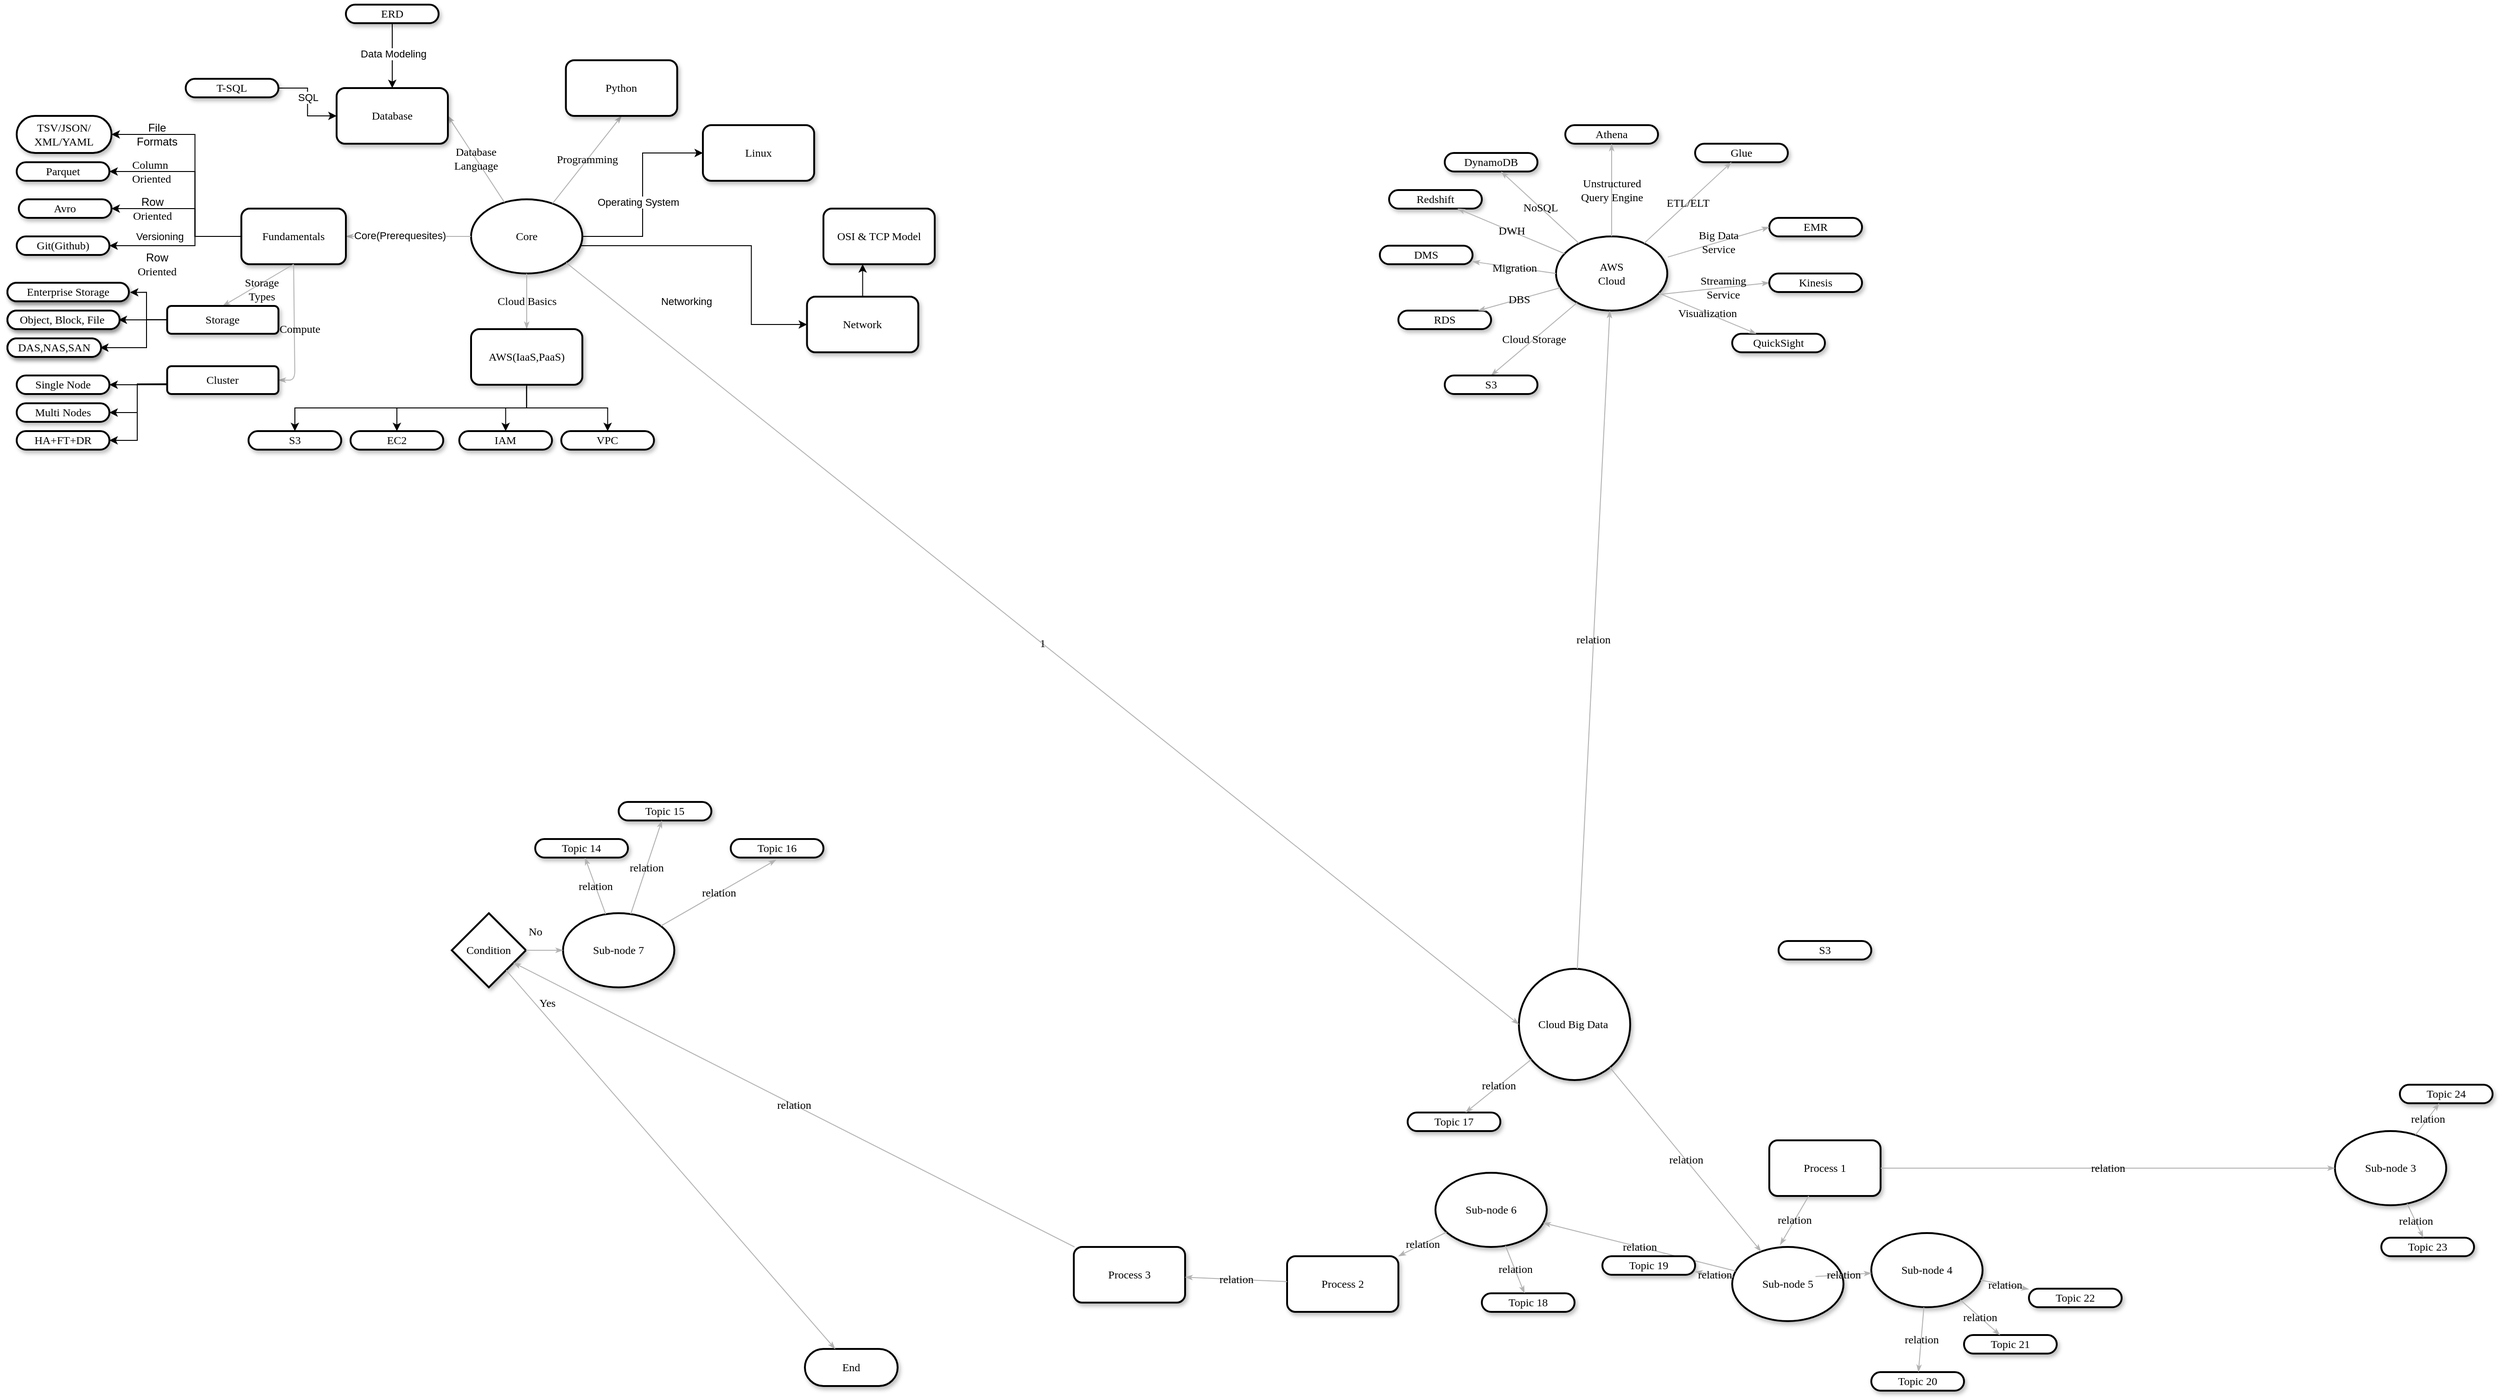 <mxfile version="22.1.16" type="github">
  <diagram name="Page-1" id="ad52d381-51e7-2e0d-a935-2d0ddd2fd229">
    <mxGraphModel dx="3874" dy="1628" grid="1" gridSize="10" guides="1" tooltips="1" connect="1" arrows="1" fold="1" page="1" pageScale="1" pageWidth="1100" pageHeight="850" background="none" math="0" shadow="0">
      <root>
        <mxCell id="0" />
        <mxCell id="1" parent="0" />
        <mxCell id="3QK2SULwDuKad3nmu_sG-78" style="edgeStyle=orthogonalEdgeStyle;rounded=0;orthogonalLoop=1;jettySize=auto;html=1;entryX=0;entryY=0.5;entryDx=0;entryDy=0;" parent="1" source="2c924340bb9dbf6c-2" target="3QK2SULwDuKad3nmu_sG-34" edge="1">
          <mxGeometry relative="1" as="geometry" />
        </mxCell>
        <mxCell id="3QK2SULwDuKad3nmu_sG-79" value="Operating System" style="edgeLabel;html=1;align=center;verticalAlign=middle;resizable=0;points=[];" parent="3QK2SULwDuKad3nmu_sG-78" vertex="1" connectable="0">
          <mxGeometry x="-0.352" relative="1" as="geometry">
            <mxPoint x="-5" y="-31" as="offset" />
          </mxGeometry>
        </mxCell>
        <mxCell id="2c924340bb9dbf6c-2" value="Core" style="ellipse;whiteSpace=wrap;html=1;rounded=1;shadow=1;comic=0;labelBackgroundColor=none;strokeWidth=2;fontFamily=Verdana;fontSize=12;align=center;fillStyle=solid;" parent="1" vertex="1">
          <mxGeometry x="-600" y="-570" width="120" height="80" as="geometry" />
        </mxCell>
        <mxCell id="2c924340bb9dbf6c-3" value="&lt;span&gt;AWS&lt;br&gt;Cloud&lt;/span&gt;" style="ellipse;whiteSpace=wrap;html=1;rounded=1;shadow=1;comic=0;labelBackgroundColor=none;strokeWidth=2;fontFamily=Verdana;fontSize=12;align=center;" parent="1" vertex="1">
          <mxGeometry x="570" y="-530" width="120" height="80" as="geometry" />
        </mxCell>
        <mxCell id="2c924340bb9dbf6c-4" value="Cloud Big Data&amp;nbsp;" style="ellipse;whiteSpace=wrap;html=1;rounded=1;shadow=1;comic=0;labelBackgroundColor=none;strokeWidth=2;fontFamily=Verdana;fontSize=12;align=center;" parent="1" vertex="1">
          <mxGeometry x="530" y="260" width="120" height="120" as="geometry" />
        </mxCell>
        <mxCell id="2c924340bb9dbf6c-5" value="&lt;span&gt;Sub-node 5&lt;/span&gt;" style="ellipse;whiteSpace=wrap;html=1;rounded=1;shadow=1;comic=0;labelBackgroundColor=none;strokeWidth=2;fontFamily=Verdana;fontSize=12;align=center;" parent="1" vertex="1">
          <mxGeometry x="760" y="560" width="120" height="80" as="geometry" />
        </mxCell>
        <mxCell id="2c924340bb9dbf6c-6" value="&lt;span&gt;Sub-node 4&lt;/span&gt;" style="ellipse;whiteSpace=wrap;html=1;rounded=1;shadow=1;comic=0;labelBackgroundColor=none;strokeWidth=2;fontFamily=Verdana;fontSize=12;align=center;" parent="1" vertex="1">
          <mxGeometry x="910" y="545" width="120" height="80" as="geometry" />
        </mxCell>
        <mxCell id="2c924340bb9dbf6c-7" value="&lt;span&gt;Sub-node 6&lt;/span&gt;" style="ellipse;whiteSpace=wrap;html=1;rounded=1;shadow=1;comic=0;labelBackgroundColor=none;strokeWidth=2;fontFamily=Verdana;fontSize=12;align=center;" parent="1" vertex="1">
          <mxGeometry x="440" y="480" width="120" height="80" as="geometry" />
        </mxCell>
        <mxCell id="2c924340bb9dbf6c-8" value="Parquet" style="whiteSpace=wrap;html=1;rounded=1;shadow=1;comic=0;labelBackgroundColor=none;strokeWidth=2;fontFamily=Verdana;fontSize=12;align=center;arcSize=50;" parent="1" vertex="1">
          <mxGeometry x="-1090" y="-610" width="100" height="20" as="geometry" />
        </mxCell>
        <mxCell id="2c924340bb9dbf6c-9" value="&lt;span&gt;S3&lt;/span&gt;" style="whiteSpace=wrap;html=1;rounded=1;shadow=1;comic=0;labelBackgroundColor=none;strokeWidth=2;fontFamily=Verdana;fontSize=12;align=center;arcSize=50;" parent="1" vertex="1">
          <mxGeometry x="-840" y="-320" width="100" height="20" as="geometry" />
        </mxCell>
        <mxCell id="2c924340bb9dbf6c-11" value="RDS" style="whiteSpace=wrap;html=1;rounded=1;shadow=1;comic=0;labelBackgroundColor=none;strokeWidth=2;fontFamily=Verdana;fontSize=12;align=center;arcSize=50;" parent="1" vertex="1">
          <mxGeometry x="400" y="-450" width="100" height="20" as="geometry" />
        </mxCell>
        <mxCell id="2c924340bb9dbf6c-12" value="&lt;span&gt;Topic 21&lt;/span&gt;" style="whiteSpace=wrap;html=1;rounded=1;shadow=1;comic=0;labelBackgroundColor=none;strokeWidth=2;fontFamily=Verdana;fontSize=12;align=center;arcSize=50;" parent="1" vertex="1">
          <mxGeometry x="1010" y="655" width="100" height="20" as="geometry" />
        </mxCell>
        <mxCell id="2c924340bb9dbf6c-13" value="&lt;span&gt;Topic 22&lt;/span&gt;" style="whiteSpace=wrap;html=1;rounded=1;shadow=1;comic=0;labelBackgroundColor=none;strokeWidth=2;fontFamily=Verdana;fontSize=12;align=center;arcSize=50;" parent="1" vertex="1">
          <mxGeometry x="1080" y="605" width="100" height="20" as="geometry" />
        </mxCell>
        <mxCell id="2c924340bb9dbf6c-14" value="&lt;span&gt;Redshift&lt;/span&gt;" style="whiteSpace=wrap;html=1;rounded=1;shadow=1;comic=0;labelBackgroundColor=none;strokeWidth=2;fontFamily=Verdana;fontSize=12;align=center;arcSize=50;" parent="1" vertex="1">
          <mxGeometry x="390" y="-580" width="100" height="20" as="geometry" />
        </mxCell>
        <mxCell id="2c924340bb9dbf6c-15" value="&lt;span&gt;DynamoDB&lt;/span&gt;" style="whiteSpace=wrap;html=1;rounded=1;shadow=1;comic=0;labelBackgroundColor=none;strokeWidth=2;fontFamily=Verdana;fontSize=12;align=center;arcSize=50;" parent="1" vertex="1">
          <mxGeometry x="450" y="-620" width="100" height="20" as="geometry" />
        </mxCell>
        <mxCell id="2c924340bb9dbf6c-16" value="&lt;span&gt;Athena&lt;/span&gt;" style="whiteSpace=wrap;html=1;rounded=1;shadow=1;comic=0;labelBackgroundColor=none;strokeWidth=2;fontFamily=Verdana;fontSize=12;align=center;arcSize=50;" parent="1" vertex="1">
          <mxGeometry x="580" y="-650" width="100" height="20" as="geometry" />
        </mxCell>
        <mxCell id="2c924340bb9dbf6c-17" value="&lt;span&gt;Glue&lt;/span&gt;" style="whiteSpace=wrap;html=1;rounded=1;shadow=1;comic=0;labelBackgroundColor=none;strokeWidth=2;fontFamily=Verdana;fontSize=12;align=center;arcSize=50;" parent="1" vertex="1">
          <mxGeometry x="720" y="-630" width="100" height="20" as="geometry" />
        </mxCell>
        <mxCell id="2c924340bb9dbf6c-18" value="&lt;span&gt;QuickSight&lt;/span&gt;" style="whiteSpace=wrap;html=1;rounded=1;shadow=1;comic=0;labelBackgroundColor=none;strokeWidth=2;fontFamily=Verdana;fontSize=12;align=center;arcSize=50;" parent="1" vertex="1">
          <mxGeometry x="760" y="-425" width="100" height="20" as="geometry" />
        </mxCell>
        <mxCell id="2c924340bb9dbf6c-19" value="S3" style="whiteSpace=wrap;html=1;rounded=1;shadow=1;comic=0;labelBackgroundColor=none;strokeWidth=2;fontFamily=Verdana;fontSize=12;align=center;arcSize=50;" parent="1" vertex="1">
          <mxGeometry x="810" y="230" width="100" height="20" as="geometry" />
        </mxCell>
        <mxCell id="2c924340bb9dbf6c-22" value="&lt;span&gt;Topic 20&lt;/span&gt;" style="whiteSpace=wrap;html=1;rounded=1;shadow=1;comic=0;labelBackgroundColor=none;strokeWidth=2;fontFamily=Verdana;fontSize=12;align=center;arcSize=50;" parent="1" vertex="1">
          <mxGeometry x="910" y="695" width="100" height="20" as="geometry" />
        </mxCell>
        <mxCell id="2c924340bb9dbf6c-23" value="End" style="whiteSpace=wrap;html=1;rounded=1;shadow=1;comic=0;labelBackgroundColor=none;strokeWidth=2;fontFamily=Verdana;fontSize=12;align=center;arcSize=50;" parent="1" vertex="1">
          <mxGeometry x="-240" y="670" width="100" height="40" as="geometry" />
        </mxCell>
        <mxCell id="2c924340bb9dbf6c-24" value="Condition" style="rhombus;whiteSpace=wrap;html=1;rounded=0;shadow=1;comic=0;labelBackgroundColor=none;strokeWidth=2;fontFamily=Verdana;fontSize=12;align=center;" parent="1" vertex="1">
          <mxGeometry x="-620.83" y="200" width="80" height="80" as="geometry" />
        </mxCell>
        <mxCell id="2c924340bb9dbf6c-25" value="&lt;span&gt;Process 3&lt;/span&gt;" style="rounded=1;whiteSpace=wrap;html=1;shadow=1;comic=0;labelBackgroundColor=none;strokeWidth=2;fontFamily=Verdana;fontSize=12;align=center;" parent="1" vertex="1">
          <mxGeometry x="50" y="560" width="120" height="60" as="geometry" />
        </mxCell>
        <mxCell id="2c924340bb9dbf6c-26" value="Process 2" style="rounded=1;whiteSpace=wrap;html=1;shadow=1;comic=0;labelBackgroundColor=none;strokeWidth=2;fontFamily=Verdana;fontSize=12;align=center;" parent="1" vertex="1">
          <mxGeometry x="280" y="570" width="120" height="60" as="geometry" />
        </mxCell>
        <mxCell id="2c924340bb9dbf6c-27" value="Programming" style="edgeStyle=none;rounded=1;html=1;labelBackgroundColor=none;startArrow=none;startFill=0;startSize=5;endArrow=classicThin;endFill=1;endSize=5;jettySize=auto;orthogonalLoop=1;strokeColor=#B3B3B3;strokeWidth=1;fontFamily=Verdana;fontSize=12;entryX=0.5;entryY=1;entryDx=0;entryDy=0;flowAnimation=0;fixDash=0;" parent="1" source="2c924340bb9dbf6c-2" target="3QK2SULwDuKad3nmu_sG-35" edge="1">
          <mxGeometry relative="1" as="geometry">
            <mxPoint x="-437.73" y="-640" as="targetPoint" />
          </mxGeometry>
        </mxCell>
        <mxCell id="2c924340bb9dbf6c-28" value="Database&lt;br&gt;Language" style="edgeStyle=none;rounded=1;html=1;labelBackgroundColor=none;startArrow=none;startFill=0;startSize=5;endArrow=classicThin;endFill=1;endSize=5;jettySize=auto;orthogonalLoop=1;strokeColor=#B3B3B3;strokeWidth=1;fontFamily=Verdana;fontSize=12;entryX=1;entryY=0.5;entryDx=0;entryDy=0;flowAnimation=0;fixDash=0;" parent="1" source="2c924340bb9dbf6c-2" target="3QK2SULwDuKad3nmu_sG-36" edge="1">
          <mxGeometry relative="1" as="geometry">
            <mxPoint x="-610.457" y="-620" as="targetPoint" />
          </mxGeometry>
        </mxCell>
        <mxCell id="2c924340bb9dbf6c-29" value="Column&amp;nbsp;&lt;br&gt;Oriented" style="edgeStyle=none;rounded=1;html=1;labelBackgroundColor=none;startArrow=none;startFill=0;startSize=5;endArrow=classicThin;endFill=1;endSize=5;jettySize=auto;orthogonalLoop=1;strokeColor=#B3B3B3;strokeWidth=1;fontFamily=Verdana;fontSize=12;entryX=1;entryY=0.5;entryDx=0;entryDy=0;flowAnimation=0;fixDash=0;" parent="1" source="2c924340bb9dbf6c-2" target="3QK2SULwDuKad3nmu_sG-9" edge="1">
          <mxGeometry x="1" y="-214" relative="1" as="geometry">
            <mxPoint x="-643.65" y="-500" as="targetPoint" />
            <mxPoint x="-210" y="144" as="offset" />
          </mxGeometry>
        </mxCell>
        <mxCell id="3QK2SULwDuKad3nmu_sG-50" value="Core(Prerequesites)" style="edgeLabel;html=1;align=center;verticalAlign=middle;resizable=0;points=[];" parent="2c924340bb9dbf6c-29" vertex="1" connectable="0">
          <mxGeometry x="0.138" y="-1" relative="1" as="geometry">
            <mxPoint as="offset" />
          </mxGeometry>
        </mxCell>
        <mxCell id="2c924340bb9dbf6c-31" value="1" style="edgeStyle=none;rounded=1;html=1;labelBackgroundColor=none;startArrow=none;startFill=0;startSize=5;endArrow=classicThin;endFill=1;endSize=5;jettySize=auto;orthogonalLoop=1;strokeColor=#B3B3B3;strokeWidth=1;fontFamily=Verdana;fontSize=12;entryX=0;entryY=0.5;entryDx=0;entryDy=0;exitX=1;exitY=1;exitDx=0;exitDy=0;flowAnimation=0;fixDash=0;" parent="1" source="2c924340bb9dbf6c-2" target="2c924340bb9dbf6c-4" edge="1">
          <mxGeometry relative="1" as="geometry" />
        </mxCell>
        <mxCell id="2c924340bb9dbf6c-32" value="relation" style="edgeStyle=none;rounded=1;html=1;labelBackgroundColor=none;startArrow=none;startFill=0;startSize=5;endArrow=classicThin;endFill=1;endSize=5;jettySize=auto;orthogonalLoop=1;strokeColor=#B3B3B3;strokeWidth=1;fontFamily=Verdana;fontSize=12;flowAnimation=0;fixDash=0;" parent="1" source="2c924340bb9dbf6c-4" target="2c924340bb9dbf6c-3" edge="1">
          <mxGeometry relative="1" as="geometry" />
        </mxCell>
        <mxCell id="2c924340bb9dbf6c-33" value="relation" style="edgeStyle=none;rounded=1;html=1;labelBackgroundColor=none;startArrow=none;startFill=0;startSize=5;endArrow=classicThin;endFill=1;endSize=5;jettySize=auto;orthogonalLoop=1;strokeColor=#B3B3B3;strokeWidth=1;fontFamily=Verdana;fontSize=12;flowAnimation=0;fixDash=0;" parent="1" source="2c924340bb9dbf6c-4" target="2c924340bb9dbf6c-5" edge="1">
          <mxGeometry relative="1" as="geometry" />
        </mxCell>
        <mxCell id="2c924340bb9dbf6c-35" value="relation" style="edgeStyle=none;rounded=1;html=1;labelBackgroundColor=none;startArrow=none;startFill=0;startSize=5;endArrow=classicThin;endFill=1;endSize=5;jettySize=auto;orthogonalLoop=1;strokeColor=#B3B3B3;strokeWidth=1;fontFamily=Verdana;fontSize=12;flowAnimation=0;fixDash=0;" parent="1" source="2c924340bb9dbf6c-5" target="2c924340bb9dbf6c-7" edge="1">
          <mxGeometry relative="1" as="geometry" />
        </mxCell>
        <mxCell id="2c924340bb9dbf6c-36" value="relation" style="edgeStyle=none;rounded=1;html=1;labelBackgroundColor=none;startArrow=none;startFill=0;startSize=5;endArrow=classicThin;endFill=1;endSize=5;jettySize=auto;orthogonalLoop=1;strokeColor=#B3B3B3;strokeWidth=1;fontFamily=Verdana;fontSize=12;flowAnimation=0;fixDash=0;" parent="1" target="2c924340bb9dbf6c-6" edge="1">
          <mxGeometry relative="1" as="geometry">
            <mxPoint x="849.811" y="591.828" as="sourcePoint" />
          </mxGeometry>
        </mxCell>
        <mxCell id="2c924340bb9dbf6c-37" value="relation" style="edgeStyle=none;rounded=1;html=1;labelBackgroundColor=none;startArrow=none;startFill=0;startSize=5;endArrow=classicThin;endFill=1;endSize=5;jettySize=auto;orthogonalLoop=1;strokeColor=#B3B3B3;strokeWidth=1;fontFamily=Verdana;fontSize=12;flowAnimation=0;fixDash=0;" parent="1" source="2c924340bb9dbf6c-6" target="2c924340bb9dbf6c-13" edge="1">
          <mxGeometry relative="1" as="geometry" />
        </mxCell>
        <mxCell id="2c924340bb9dbf6c-38" value="relation" style="edgeStyle=none;rounded=1;html=1;labelBackgroundColor=none;startArrow=none;startFill=0;startSize=5;endArrow=classicThin;endFill=1;endSize=5;jettySize=auto;orthogonalLoop=1;strokeColor=#B3B3B3;strokeWidth=1;fontFamily=Verdana;fontSize=12;flowAnimation=0;fixDash=0;" parent="1" source="2c924340bb9dbf6c-6" target="2c924340bb9dbf6c-12" edge="1">
          <mxGeometry relative="1" as="geometry" />
        </mxCell>
        <mxCell id="2c924340bb9dbf6c-39" value="relation" style="edgeStyle=none;rounded=1;html=1;labelBackgroundColor=none;startArrow=none;startFill=0;startSize=5;endArrow=classicThin;endFill=1;endSize=5;jettySize=auto;orthogonalLoop=1;strokeColor=#B3B3B3;strokeWidth=1;fontFamily=Verdana;fontSize=12;flowAnimation=0;fixDash=0;" parent="1" source="2c924340bb9dbf6c-6" target="2c924340bb9dbf6c-22" edge="1">
          <mxGeometry relative="1" as="geometry" />
        </mxCell>
        <mxCell id="2c924340bb9dbf6c-40" value="Cloud Storage" style="edgeStyle=none;rounded=1;html=1;labelBackgroundColor=none;startArrow=none;startFill=0;startSize=5;endArrow=classicThin;endFill=1;endSize=5;jettySize=auto;orthogonalLoop=1;strokeColor=#B3B3B3;strokeWidth=1;fontFamily=Verdana;fontSize=12;entryX=0.5;entryY=0;entryDx=0;entryDy=0;flowAnimation=0;fixDash=0;" parent="1" source="2c924340bb9dbf6c-3" target="3QK2SULwDuKad3nmu_sG-21" edge="1">
          <mxGeometry relative="1" as="geometry">
            <mxPoint x="763.333" y="-410" as="targetPoint" />
          </mxGeometry>
        </mxCell>
        <mxCell id="2c924340bb9dbf6c-41" value="Visualization" style="edgeStyle=none;rounded=1;html=1;labelBackgroundColor=none;startArrow=none;startFill=0;startSize=5;endArrow=classicThin;endFill=1;endSize=5;jettySize=auto;orthogonalLoop=1;strokeColor=#B3B3B3;strokeWidth=1;fontFamily=Verdana;fontSize=12;flowAnimation=0;fixDash=0;" parent="1" source="2c924340bb9dbf6c-3" target="2c924340bb9dbf6c-18" edge="1">
          <mxGeometry relative="1" as="geometry" />
        </mxCell>
        <mxCell id="2c924340bb9dbf6c-42" value="ETL/ELT" style="edgeStyle=none;rounded=1;html=1;labelBackgroundColor=none;startArrow=none;startFill=0;startSize=5;endArrow=classicThin;endFill=1;endSize=5;jettySize=auto;orthogonalLoop=1;strokeColor=#B3B3B3;strokeWidth=1;fontFamily=Verdana;fontSize=12;flowAnimation=0;fixDash=0;" parent="1" source="2c924340bb9dbf6c-3" target="2c924340bb9dbf6c-17" edge="1">
          <mxGeometry relative="1" as="geometry" />
        </mxCell>
        <mxCell id="2c924340bb9dbf6c-43" value="Unstructured&lt;br&gt;Query Engine" style="edgeStyle=none;rounded=1;html=1;labelBackgroundColor=none;startArrow=none;startFill=0;startSize=5;endArrow=classicThin;endFill=1;endSize=5;jettySize=auto;orthogonalLoop=1;strokeColor=#B3B3B3;strokeWidth=1;fontFamily=Verdana;fontSize=12;flowAnimation=0;fixDash=0;" parent="1" source="2c924340bb9dbf6c-3" target="2c924340bb9dbf6c-16" edge="1">
          <mxGeometry relative="1" as="geometry" />
        </mxCell>
        <mxCell id="2c924340bb9dbf6c-44" value="NoSQL" style="edgeStyle=none;rounded=1;html=1;labelBackgroundColor=none;startArrow=none;startFill=0;startSize=5;endArrow=classicThin;endFill=1;endSize=5;jettySize=auto;orthogonalLoop=1;strokeColor=#B3B3B3;strokeWidth=1;fontFamily=Verdana;fontSize=12;flowAnimation=0;fixDash=0;" parent="1" source="2c924340bb9dbf6c-3" target="2c924340bb9dbf6c-15" edge="1">
          <mxGeometry relative="1" as="geometry" />
        </mxCell>
        <mxCell id="2c924340bb9dbf6c-45" value="DWH" style="edgeStyle=none;rounded=1;html=1;labelBackgroundColor=none;startArrow=none;startFill=0;startSize=5;endArrow=classicThin;endFill=1;endSize=5;jettySize=auto;orthogonalLoop=1;strokeColor=#B3B3B3;strokeWidth=1;fontFamily=Verdana;fontSize=12;flowAnimation=0;fixDash=0;" parent="1" source="2c924340bb9dbf6c-3" target="2c924340bb9dbf6c-14" edge="1">
          <mxGeometry relative="1" as="geometry" />
        </mxCell>
        <mxCell id="2c924340bb9dbf6c-46" value="DBS" style="edgeStyle=none;rounded=1;html=1;labelBackgroundColor=none;startArrow=none;startFill=0;startSize=5;endArrow=classicThin;endFill=1;endSize=5;jettySize=auto;orthogonalLoop=1;strokeColor=#B3B3B3;strokeWidth=1;fontFamily=Verdana;fontSize=12;flowAnimation=0;fixDash=0;" parent="1" source="2c924340bb9dbf6c-3" target="2c924340bb9dbf6c-11" edge="1">
          <mxGeometry relative="1" as="geometry" />
        </mxCell>
        <mxCell id="2c924340bb9dbf6c-47" value="relation" style="edgeStyle=none;rounded=1;html=1;labelBackgroundColor=none;startArrow=none;startFill=0;startSize=5;endArrow=classicThin;endFill=1;endSize=5;jettySize=auto;orthogonalLoop=1;strokeColor=#B3B3B3;strokeWidth=1;fontFamily=Verdana;fontSize=12;flowAnimation=0;fixDash=0;" parent="1" source="2c924340bb9dbf6c-7" target="2c924340bb9dbf6c-26" edge="1">
          <mxGeometry relative="1" as="geometry" />
        </mxCell>
        <mxCell id="2c924340bb9dbf6c-48" value="relation" style="edgeStyle=none;rounded=1;html=1;labelBackgroundColor=none;startArrow=none;startFill=0;startSize=5;endArrow=classicThin;endFill=1;endSize=5;jettySize=auto;orthogonalLoop=1;strokeColor=#B3B3B3;strokeWidth=1;fontFamily=Verdana;fontSize=12;flowAnimation=0;fixDash=0;" parent="1" source="2c924340bb9dbf6c-26" target="2c924340bb9dbf6c-25" edge="1">
          <mxGeometry relative="1" as="geometry" />
        </mxCell>
        <mxCell id="2c924340bb9dbf6c-49" value="relation" style="edgeStyle=none;rounded=1;html=1;labelBackgroundColor=none;startArrow=none;startFill=0;startSize=5;endArrow=classicThin;endFill=1;endSize=5;jettySize=auto;orthogonalLoop=1;strokeColor=#B3B3B3;strokeWidth=1;fontFamily=Verdana;fontSize=12;flowAnimation=0;fixDash=0;" parent="1" source="2c924340bb9dbf6c-25" target="2c924340bb9dbf6c-24" edge="1">
          <mxGeometry relative="1" as="geometry" />
        </mxCell>
        <mxCell id="2c924340bb9dbf6c-50" value="Yes" style="edgeStyle=none;rounded=1;html=1;labelBackgroundColor=none;startArrow=none;startFill=0;startSize=5;endArrow=classicThin;endFill=1;endSize=5;jettySize=auto;orthogonalLoop=1;strokeColor=#B3B3B3;strokeWidth=1;fontFamily=Verdana;fontSize=12;flowAnimation=0;fixDash=0;" parent="1" source="2c924340bb9dbf6c-24" target="2c924340bb9dbf6c-23" edge="1">
          <mxGeometry x="-0.793" y="10" relative="1" as="geometry">
            <mxPoint as="offset" />
          </mxGeometry>
        </mxCell>
        <mxCell id="2c924340bb9dbf6c-51" value="Process 1" style="rounded=1;whiteSpace=wrap;html=1;shadow=1;comic=0;labelBackgroundColor=none;strokeWidth=2;fontFamily=Verdana;fontSize=12;align=center;" parent="1" vertex="1">
          <mxGeometry x="800" y="445" width="120" height="60" as="geometry" />
        </mxCell>
        <mxCell id="2c924340bb9dbf6c-52" value="&lt;span&gt;Sub-node 3&lt;/span&gt;" style="ellipse;whiteSpace=wrap;html=1;rounded=1;shadow=1;comic=0;labelBackgroundColor=none;strokeWidth=2;fontFamily=Verdana;fontSize=12;align=center;" parent="1" vertex="1">
          <mxGeometry x="1410" y="435" width="120" height="80" as="geometry" />
        </mxCell>
        <mxCell id="2c924340bb9dbf6c-53" value="&lt;span&gt;Topic 24&lt;/span&gt;" style="whiteSpace=wrap;html=1;rounded=1;shadow=1;comic=0;labelBackgroundColor=none;strokeWidth=2;fontFamily=Verdana;fontSize=12;align=center;arcSize=50;" parent="1" vertex="1">
          <mxGeometry x="1480" y="385" width="100" height="20" as="geometry" />
        </mxCell>
        <mxCell id="2c924340bb9dbf6c-54" value="&lt;span&gt;Topic 23&lt;/span&gt;" style="whiteSpace=wrap;html=1;rounded=1;shadow=1;comic=0;labelBackgroundColor=none;strokeWidth=2;fontFamily=Verdana;fontSize=12;align=center;arcSize=50;" parent="1" vertex="1">
          <mxGeometry x="1460" y="550" width="100" height="20" as="geometry" />
        </mxCell>
        <mxCell id="3QK2SULwDuKad3nmu_sG-12" style="edgeStyle=orthogonalEdgeStyle;rounded=0;orthogonalLoop=1;jettySize=auto;html=1;exitX=0.5;exitY=1;exitDx=0;exitDy=0;entryX=0.5;entryY=0;entryDx=0;entryDy=0;flowAnimation=0;fixDash=0;" parent="1" source="3QK2SULwDuKad3nmu_sG-31" target="2c924340bb9dbf6c-9" edge="1">
          <mxGeometry relative="1" as="geometry">
            <mxPoint x="-467.73" y="-310" as="sourcePoint" />
          </mxGeometry>
        </mxCell>
        <mxCell id="3QK2SULwDuKad3nmu_sG-16" style="edgeStyle=orthogonalEdgeStyle;rounded=0;orthogonalLoop=1;jettySize=auto;html=1;entryX=0.5;entryY=0;entryDx=0;entryDy=0;exitX=0.5;exitY=1;exitDx=0;exitDy=0;flowAnimation=0;fixDash=0;" parent="1" source="3QK2SULwDuKad3nmu_sG-31" target="3QK2SULwDuKad3nmu_sG-15" edge="1">
          <mxGeometry relative="1" as="geometry">
            <mxPoint x="-467.692" y="-310" as="sourcePoint" />
          </mxGeometry>
        </mxCell>
        <mxCell id="3QK2SULwDuKad3nmu_sG-30" style="edgeStyle=orthogonalEdgeStyle;rounded=0;orthogonalLoop=1;jettySize=auto;html=1;exitX=0.498;exitY=1.029;exitDx=0;exitDy=0;exitPerimeter=0;flowAnimation=0;fixDash=0;" parent="1" source="3QK2SULwDuKad3nmu_sG-31" target="3QK2SULwDuKad3nmu_sG-29" edge="1">
          <mxGeometry relative="1" as="geometry">
            <mxPoint x="-467.692" y="-310" as="sourcePoint" />
          </mxGeometry>
        </mxCell>
        <mxCell id="2c924340bb9dbf6c-58" value="&lt;span&gt;Topic 19&lt;/span&gt;" style="whiteSpace=wrap;html=1;rounded=1;shadow=1;comic=0;labelBackgroundColor=none;strokeWidth=2;fontFamily=Verdana;fontSize=12;align=center;arcSize=50;" parent="1" vertex="1">
          <mxGeometry x="620" y="570" width="100" height="20" as="geometry" />
        </mxCell>
        <mxCell id="2c924340bb9dbf6c-59" value="&lt;span&gt;Topic 18&lt;/span&gt;" style="whiteSpace=wrap;html=1;rounded=1;shadow=1;comic=0;labelBackgroundColor=none;strokeWidth=2;fontFamily=Verdana;fontSize=12;align=center;arcSize=50;" parent="1" vertex="1">
          <mxGeometry x="490" y="610" width="100" height="20" as="geometry" />
        </mxCell>
        <mxCell id="2c924340bb9dbf6c-60" value="&lt;span&gt;Topic 17&lt;/span&gt;" style="whiteSpace=wrap;html=1;rounded=1;shadow=1;comic=0;labelBackgroundColor=none;strokeWidth=2;fontFamily=Verdana;fontSize=12;align=center;arcSize=50;" parent="1" vertex="1">
          <mxGeometry x="410" y="415" width="100" height="20" as="geometry" />
        </mxCell>
        <mxCell id="2c924340bb9dbf6c-62" value="Cloud Basics" style="edgeStyle=none;rounded=1;html=1;labelBackgroundColor=none;startArrow=none;startFill=0;startSize=5;endArrow=classicThin;endFill=1;endSize=5;jettySize=auto;orthogonalLoop=1;strokeColor=#B3B3B3;strokeWidth=1;fontFamily=Verdana;fontSize=12;entryX=0.5;entryY=0;entryDx=0;entryDy=0;flowAnimation=0;fixDash=0;" parent="1" source="2c924340bb9dbf6c-2" target="3QK2SULwDuKad3nmu_sG-31" edge="1">
          <mxGeometry relative="1" as="geometry">
            <mxPoint x="-467.73" y="-430" as="targetPoint" />
          </mxGeometry>
        </mxCell>
        <mxCell id="2c924340bb9dbf6c-63" value="relation" style="edgeStyle=none;rounded=1;html=1;labelBackgroundColor=none;startArrow=none;startFill=0;startSize=5;endArrow=classicThin;endFill=1;endSize=5;jettySize=auto;orthogonalLoop=1;strokeColor=#B3B3B3;strokeWidth=1;fontFamily=Verdana;fontSize=12;flowAnimation=0;fixDash=0;" parent="1" source="2c924340bb9dbf6c-52" target="2c924340bb9dbf6c-53" edge="1">
          <mxGeometry relative="1" as="geometry" />
        </mxCell>
        <mxCell id="2c924340bb9dbf6c-64" value="relation" style="edgeStyle=none;rounded=1;html=1;labelBackgroundColor=none;startArrow=none;startFill=0;startSize=5;endArrow=classicThin;endFill=1;endSize=5;jettySize=auto;orthogonalLoop=1;strokeColor=#B3B3B3;strokeWidth=1;fontFamily=Verdana;fontSize=12;flowAnimation=0;fixDash=0;" parent="1" source="2c924340bb9dbf6c-52" target="2c924340bb9dbf6c-54" edge="1">
          <mxGeometry relative="1" as="geometry" />
        </mxCell>
        <mxCell id="2c924340bb9dbf6c-65" value="relation" style="edgeStyle=none;rounded=1;html=1;labelBackgroundColor=none;startArrow=none;startFill=0;startSize=5;endArrow=classicThin;endFill=1;endSize=5;jettySize=auto;orthogonalLoop=1;strokeColor=#B3B3B3;strokeWidth=1;fontFamily=Verdana;fontSize=12;flowAnimation=0;fixDash=0;" parent="1" source="2c924340bb9dbf6c-51" target="2c924340bb9dbf6c-52" edge="1">
          <mxGeometry relative="1" as="geometry" />
        </mxCell>
        <mxCell id="2c924340bb9dbf6c-66" value="relation" style="edgeStyle=none;rounded=1;html=1;labelBackgroundColor=none;startArrow=none;startFill=0;startSize=5;endArrow=classicThin;endFill=1;endSize=5;jettySize=auto;orthogonalLoop=1;strokeColor=#B3B3B3;strokeWidth=1;fontFamily=Verdana;fontSize=12;flowAnimation=0;fixDash=0;" parent="1" source="2c924340bb9dbf6c-51" edge="1">
          <mxGeometry relative="1" as="geometry">
            <mxPoint x="811.747" y="557.72" as="targetPoint" />
          </mxGeometry>
        </mxCell>
        <mxCell id="2c924340bb9dbf6c-67" value="&lt;span&gt;Sub-node 7&lt;/span&gt;" style="ellipse;whiteSpace=wrap;html=1;rounded=1;shadow=1;comic=0;labelBackgroundColor=none;strokeWidth=2;fontFamily=Verdana;fontSize=12;align=center;" parent="1" vertex="1">
          <mxGeometry x="-500.83" y="200" width="120" height="80" as="geometry" />
        </mxCell>
        <mxCell id="2c924340bb9dbf6c-68" value="&lt;span&gt;Topic 16&lt;/span&gt;" style="whiteSpace=wrap;html=1;rounded=1;shadow=1;comic=0;labelBackgroundColor=none;strokeWidth=2;fontFamily=Verdana;fontSize=12;align=center;arcSize=50;" parent="1" vertex="1">
          <mxGeometry x="-320" y="120" width="100" height="20" as="geometry" />
        </mxCell>
        <mxCell id="2c924340bb9dbf6c-69" value="&lt;span&gt;Topic 15&lt;/span&gt;" style="whiteSpace=wrap;html=1;rounded=1;shadow=1;comic=0;labelBackgroundColor=none;strokeWidth=2;fontFamily=Verdana;fontSize=12;align=center;arcSize=50;" parent="1" vertex="1">
          <mxGeometry x="-440.83" y="80" width="100" height="20" as="geometry" />
        </mxCell>
        <mxCell id="2c924340bb9dbf6c-70" value="&lt;span&gt;Topic 14&lt;/span&gt;" style="whiteSpace=wrap;html=1;rounded=1;shadow=1;comic=0;labelBackgroundColor=none;strokeWidth=2;fontFamily=Verdana;fontSize=12;align=center;arcSize=50;" parent="1" vertex="1">
          <mxGeometry x="-530.83" y="120" width="100" height="20" as="geometry" />
        </mxCell>
        <mxCell id="2c924340bb9dbf6c-72" value="relation" style="edgeStyle=none;rounded=1;html=1;labelBackgroundColor=none;startArrow=none;startFill=0;startSize=5;endArrow=classicThin;endFill=1;endSize=5;jettySize=auto;orthogonalLoop=1;strokeColor=#B3B3B3;strokeWidth=1;fontFamily=Verdana;fontSize=12;flowAnimation=0;fixDash=0;" parent="1" source="2c924340bb9dbf6c-67" target="2c924340bb9dbf6c-70" edge="1">
          <mxGeometry relative="1" as="geometry" />
        </mxCell>
        <mxCell id="2c924340bb9dbf6c-73" value="relation" style="edgeStyle=none;rounded=1;html=1;labelBackgroundColor=none;startArrow=none;startFill=0;startSize=5;endArrow=classicThin;endFill=1;endSize=5;jettySize=auto;orthogonalLoop=1;strokeColor=#B3B3B3;strokeWidth=1;fontFamily=Verdana;fontSize=12;flowAnimation=0;fixDash=0;" parent="1" source="2c924340bb9dbf6c-67" target="2c924340bb9dbf6c-69" edge="1">
          <mxGeometry relative="1" as="geometry" />
        </mxCell>
        <mxCell id="2c924340bb9dbf6c-74" value="relation" style="edgeStyle=none;rounded=1;html=1;labelBackgroundColor=none;startArrow=none;startFill=0;startSize=5;endArrow=classicThin;endFill=1;endSize=5;jettySize=auto;orthogonalLoop=1;strokeColor=#B3B3B3;strokeWidth=1;fontFamily=Verdana;fontSize=12;entryX=0.49;entryY=1.117;entryDx=0;entryDy=0;entryPerimeter=0;flowAnimation=0;fixDash=0;" parent="1" source="2c924340bb9dbf6c-67" target="2c924340bb9dbf6c-68" edge="1">
          <mxGeometry relative="1" as="geometry">
            <mxPoint x="-339.997" y="130" as="targetPoint" />
          </mxGeometry>
        </mxCell>
        <mxCell id="2c924340bb9dbf6c-75" value="No" style="edgeStyle=none;rounded=1;html=1;labelBackgroundColor=none;startArrow=none;startFill=0;startSize=5;endArrow=classicThin;endFill=1;endSize=5;jettySize=auto;orthogonalLoop=1;strokeColor=#B3B3B3;strokeWidth=1;fontFamily=Verdana;fontSize=12;flowAnimation=0;fixDash=0;" parent="1" source="2c924340bb9dbf6c-24" target="2c924340bb9dbf6c-67" edge="1">
          <mxGeometry x="-0.504" y="20" relative="1" as="geometry">
            <mxPoint as="offset" />
          </mxGeometry>
        </mxCell>
        <mxCell id="2c924340bb9dbf6c-76" value="relation" style="edgeStyle=none;rounded=1;html=1;labelBackgroundColor=none;startArrow=none;startFill=0;startSize=5;endArrow=classicThin;endFill=1;endSize=5;jettySize=auto;orthogonalLoop=1;strokeColor=#B3B3B3;strokeWidth=1;fontFamily=Verdana;fontSize=12;flowAnimation=0;fixDash=0;" parent="1" source="2c924340bb9dbf6c-4" target="2c924340bb9dbf6c-60" edge="1">
          <mxGeometry relative="1" as="geometry" />
        </mxCell>
        <mxCell id="2c924340bb9dbf6c-77" value="relation" style="edgeStyle=none;rounded=1;html=1;labelBackgroundColor=none;startArrow=none;startFill=0;startSize=5;endArrow=classicThin;endFill=1;endSize=5;jettySize=auto;orthogonalLoop=1;strokeColor=#B3B3B3;strokeWidth=1;fontFamily=Verdana;fontSize=12;flowAnimation=0;fixDash=0;" parent="1" source="2c924340bb9dbf6c-5" target="2c924340bb9dbf6c-58" edge="1">
          <mxGeometry relative="1" as="geometry" />
        </mxCell>
        <mxCell id="2c924340bb9dbf6c-78" value="relation" style="edgeStyle=none;rounded=1;html=1;labelBackgroundColor=none;startArrow=none;startFill=0;startSize=5;endArrow=classicThin;endFill=1;endSize=5;jettySize=auto;orthogonalLoop=1;strokeColor=#B3B3B3;strokeWidth=1;fontFamily=Verdana;fontSize=12;flowAnimation=0;fixDash=0;" parent="1" source="2c924340bb9dbf6c-7" target="2c924340bb9dbf6c-59" edge="1">
          <mxGeometry relative="1" as="geometry" />
        </mxCell>
        <mxCell id="3QK2SULwDuKad3nmu_sG-2" style="edgeStyle=orthogonalEdgeStyle;rounded=0;orthogonalLoop=1;jettySize=auto;html=1;entryX=1;entryY=0.5;entryDx=0;entryDy=0;exitX=0;exitY=0.5;exitDx=0;exitDy=0;flowAnimation=0;fixDash=0;" parent="1" source="3QK2SULwDuKad3nmu_sG-9" target="2c924340bb9dbf6c-8" edge="1">
          <mxGeometry relative="1" as="geometry">
            <mxPoint x="-865" y="-520.0" as="sourcePoint" />
            <Array as="points">
              <mxPoint x="-897.73" y="-530" />
              <mxPoint x="-897.73" y="-600" />
            </Array>
          </mxGeometry>
        </mxCell>
        <mxCell id="3QK2SULwDuKad3nmu_sG-6" style="edgeStyle=orthogonalEdgeStyle;rounded=0;orthogonalLoop=1;jettySize=auto;html=1;entryX=1;entryY=0.5;entryDx=0;entryDy=0;exitX=0;exitY=0.5;exitDx=0;exitDy=0;flowAnimation=0;fixDash=0;" parent="1" source="3QK2SULwDuKad3nmu_sG-9" target="3QK2SULwDuKad3nmu_sG-5" edge="1">
          <mxGeometry relative="1" as="geometry">
            <mxPoint x="-865" y="-520.0" as="sourcePoint" />
            <Array as="points">
              <mxPoint x="-897.73" y="-530" />
              <mxPoint x="-897.73" y="-640" />
            </Array>
          </mxGeometry>
        </mxCell>
        <mxCell id="3QK2SULwDuKad3nmu_sG-3" value="Avro" style="whiteSpace=wrap;html=1;rounded=1;shadow=1;comic=0;labelBackgroundColor=none;strokeWidth=2;fontFamily=Verdana;fontSize=12;align=center;arcSize=50;" parent="1" vertex="1">
          <mxGeometry x="-1087.73" y="-570" width="100" height="20" as="geometry" />
        </mxCell>
        <mxCell id="3QK2SULwDuKad3nmu_sG-5" value="TSV/JSON/&lt;br&gt;XML/YAML" style="whiteSpace=wrap;html=1;rounded=1;shadow=1;comic=0;labelBackgroundColor=none;strokeWidth=2;fontFamily=Verdana;fontSize=12;align=center;arcSize=50;" parent="1" vertex="1">
          <mxGeometry x="-1090" y="-660" width="102.27" height="40" as="geometry" />
        </mxCell>
        <mxCell id="3QK2SULwDuKad3nmu_sG-7" value="Git(Github)" style="whiteSpace=wrap;html=1;rounded=1;shadow=1;comic=0;labelBackgroundColor=none;strokeWidth=2;fontFamily=Verdana;fontSize=12;align=center;arcSize=50;" parent="1" vertex="1">
          <mxGeometry x="-1090" y="-530" width="100" height="20" as="geometry" />
        </mxCell>
        <mxCell id="3QK2SULwDuKad3nmu_sG-9" value="Fundamentals" style="rounded=1;whiteSpace=wrap;html=1;shadow=1;comic=0;labelBackgroundColor=none;strokeWidth=2;fontFamily=Verdana;fontSize=12;align=center;" parent="1" vertex="1">
          <mxGeometry x="-847.73" y="-560" width="112.73" height="60" as="geometry" />
        </mxCell>
        <mxCell id="3QK2SULwDuKad3nmu_sG-15" value="&lt;span&gt;EC2&lt;/span&gt;" style="whiteSpace=wrap;html=1;rounded=1;shadow=1;comic=0;labelBackgroundColor=none;strokeWidth=2;fontFamily=Verdana;fontSize=12;align=center;arcSize=50;" parent="1" vertex="1">
          <mxGeometry x="-730" y="-320" width="100" height="20" as="geometry" />
        </mxCell>
        <mxCell id="3QK2SULwDuKad3nmu_sG-17" style="edgeStyle=orthogonalEdgeStyle;rounded=0;orthogonalLoop=1;jettySize=auto;html=1;entryX=0.5;entryY=0;entryDx=0;entryDy=0;exitX=0.5;exitY=1;exitDx=0;exitDy=0;flowAnimation=0;fixDash=0;" parent="1" source="3QK2SULwDuKad3nmu_sG-31" target="3QK2SULwDuKad3nmu_sG-18" edge="1">
          <mxGeometry relative="1" as="geometry">
            <mxPoint x="-467.73" y="-310" as="sourcePoint" />
          </mxGeometry>
        </mxCell>
        <mxCell id="3QK2SULwDuKad3nmu_sG-18" value="&lt;span&gt;VPC&lt;/span&gt;" style="whiteSpace=wrap;html=1;rounded=1;shadow=1;comic=0;labelBackgroundColor=none;strokeWidth=2;fontFamily=Verdana;fontSize=12;align=center;arcSize=50;" parent="1" vertex="1">
          <mxGeometry x="-502.73" y="-320" width="100" height="20" as="geometry" />
        </mxCell>
        <mxCell id="3QK2SULwDuKad3nmu_sG-21" value="S3" style="whiteSpace=wrap;html=1;rounded=1;shadow=1;comic=0;labelBackgroundColor=none;strokeWidth=2;fontFamily=Verdana;fontSize=12;align=center;arcSize=50;" parent="1" vertex="1">
          <mxGeometry x="450" y="-380" width="100" height="20" as="geometry" />
        </mxCell>
        <mxCell id="3QK2SULwDuKad3nmu_sG-22" value="EMR" style="whiteSpace=wrap;html=1;rounded=1;shadow=1;comic=0;labelBackgroundColor=none;strokeWidth=2;fontFamily=Verdana;fontSize=12;align=center;arcSize=50;" parent="1" vertex="1">
          <mxGeometry x="800" y="-550" width="100" height="20" as="geometry" />
        </mxCell>
        <mxCell id="3QK2SULwDuKad3nmu_sG-23" value="Big Data&lt;br&gt;Service" style="edgeStyle=none;rounded=1;html=1;labelBackgroundColor=none;startArrow=none;startFill=0;startSize=5;endArrow=classicThin;endFill=1;endSize=5;jettySize=auto;orthogonalLoop=1;strokeColor=#B3B3B3;strokeWidth=1;fontFamily=Verdana;fontSize=12;exitX=1.004;exitY=0.279;exitDx=0;exitDy=0;entryX=0;entryY=0.5;entryDx=0;entryDy=0;exitPerimeter=0;flowAnimation=0;fixDash=0;" parent="1" source="2c924340bb9dbf6c-3" target="3QK2SULwDuKad3nmu_sG-22" edge="1">
          <mxGeometry relative="1" as="geometry">
            <mxPoint x="549.75" y="-462" as="sourcePoint" />
            <mxPoint x="506.75" y="-500" as="targetPoint" />
          </mxGeometry>
        </mxCell>
        <mxCell id="3QK2SULwDuKad3nmu_sG-24" value="&lt;span&gt;DMS&lt;/span&gt;" style="whiteSpace=wrap;html=1;rounded=1;shadow=1;comic=0;labelBackgroundColor=none;strokeWidth=2;fontFamily=Verdana;fontSize=12;align=center;arcSize=50;" parent="1" vertex="1">
          <mxGeometry x="380" y="-520" width="100" height="20" as="geometry" />
        </mxCell>
        <mxCell id="3QK2SULwDuKad3nmu_sG-25" value="Migration" style="edgeStyle=none;rounded=1;html=1;labelBackgroundColor=none;startArrow=none;startFill=0;startSize=5;endArrow=classicThin;endFill=1;endSize=5;jettySize=auto;orthogonalLoop=1;strokeColor=#B3B3B3;strokeWidth=1;fontFamily=Verdana;fontSize=12;exitX=0;exitY=0.5;exitDx=0;exitDy=0;flowAnimation=0;fixDash=0;" parent="1" source="2c924340bb9dbf6c-3" target="3QK2SULwDuKad3nmu_sG-24" edge="1">
          <mxGeometry x="-0.002" relative="1" as="geometry">
            <mxPoint x="570" y="-480" as="sourcePoint" />
            <mxPoint as="offset" />
          </mxGeometry>
        </mxCell>
        <mxCell id="3QK2SULwDuKad3nmu_sG-26" value="Streaming&lt;br&gt;Service" style="edgeStyle=none;rounded=1;html=1;labelBackgroundColor=none;startArrow=none;startFill=0;startSize=5;endArrow=classicThin;endFill=1;endSize=5;jettySize=auto;orthogonalLoop=1;strokeColor=#B3B3B3;strokeWidth=1;fontFamily=Verdana;fontSize=12;exitX=0.946;exitY=0.779;exitDx=0;exitDy=0;entryX=0;entryY=0.5;entryDx=0;entryDy=0;exitPerimeter=0;flowAnimation=0;fixDash=0;" parent="1" source="2c924340bb9dbf6c-3" target="3QK2SULwDuKad3nmu_sG-27" edge="1">
          <mxGeometry x="0.145" relative="1" as="geometry">
            <mxPoint x="689.52" y="-458" as="sourcePoint" />
            <mxPoint x="506.27" y="-450" as="targetPoint" />
            <mxPoint as="offset" />
          </mxGeometry>
        </mxCell>
        <mxCell id="3QK2SULwDuKad3nmu_sG-27" value="Kinesis" style="whiteSpace=wrap;html=1;rounded=1;shadow=1;comic=0;labelBackgroundColor=none;strokeWidth=2;fontFamily=Verdana;fontSize=12;align=center;arcSize=50;" parent="1" vertex="1">
          <mxGeometry x="800" y="-490" width="100" height="20" as="geometry" />
        </mxCell>
        <mxCell id="3QK2SULwDuKad3nmu_sG-29" value="&lt;span&gt;IAM&lt;/span&gt;" style="whiteSpace=wrap;html=1;rounded=1;shadow=1;comic=0;labelBackgroundColor=none;strokeWidth=2;fontFamily=Verdana;fontSize=12;align=center;arcSize=50;" parent="1" vertex="1">
          <mxGeometry x="-612.73" y="-320" width="100" height="20" as="geometry" />
        </mxCell>
        <mxCell id="3QK2SULwDuKad3nmu_sG-31" value="AWS(IaaS,PaaS)" style="rounded=1;whiteSpace=wrap;html=1;shadow=1;comic=0;labelBackgroundColor=none;strokeWidth=2;fontFamily=Verdana;fontSize=12;align=center;" parent="1" vertex="1">
          <mxGeometry x="-600" y="-430" width="120" height="60" as="geometry" />
        </mxCell>
        <mxCell id="3QK2SULwDuKad3nmu_sG-34" value="Linux" style="rounded=1;whiteSpace=wrap;html=1;shadow=1;comic=0;labelBackgroundColor=none;strokeWidth=2;fontFamily=Verdana;fontSize=12;align=center;" parent="1" vertex="1">
          <mxGeometry x="-350" y="-650" width="120" height="60" as="geometry" />
        </mxCell>
        <mxCell id="3QK2SULwDuKad3nmu_sG-35" value="Python" style="rounded=1;whiteSpace=wrap;html=1;shadow=1;comic=0;labelBackgroundColor=none;strokeWidth=2;fontFamily=Verdana;fontSize=12;align=center;" parent="1" vertex="1">
          <mxGeometry x="-497.73" y="-720" width="120" height="60" as="geometry" />
        </mxCell>
        <mxCell id="3QK2SULwDuKad3nmu_sG-36" value="Database" style="rounded=1;whiteSpace=wrap;html=1;shadow=1;comic=0;labelBackgroundColor=none;strokeWidth=2;fontFamily=Verdana;fontSize=12;align=center;" parent="1" vertex="1">
          <mxGeometry x="-745" y="-690" width="120" height="60" as="geometry" />
        </mxCell>
        <mxCell id="3QK2SULwDuKad3nmu_sG-38" style="edgeStyle=orthogonalEdgeStyle;rounded=0;orthogonalLoop=1;jettySize=auto;html=1;entryX=1;entryY=0.5;entryDx=0;entryDy=0;exitX=0;exitY=0.5;exitDx=0;exitDy=0;flowAnimation=0;fixDash=0;" parent="1" source="3QK2SULwDuKad3nmu_sG-9" target="3QK2SULwDuKad3nmu_sG-7" edge="1">
          <mxGeometry relative="1" as="geometry">
            <mxPoint x="-842.27" y="-480" as="sourcePoint" />
            <mxPoint x="-932.27" y="-420" as="targetPoint" />
            <Array as="points">
              <mxPoint x="-897.73" y="-530" />
              <mxPoint x="-897.73" y="-520" />
            </Array>
          </mxGeometry>
        </mxCell>
        <mxCell id="3QK2SULwDuKad3nmu_sG-41" value="Versioning" style="edgeLabel;html=1;align=center;verticalAlign=middle;resizable=0;points=[];" parent="3QK2SULwDuKad3nmu_sG-38" vertex="1" connectable="0">
          <mxGeometry x="0.731" relative="1" as="geometry">
            <mxPoint x="33" y="-10" as="offset" />
          </mxGeometry>
        </mxCell>
        <mxCell id="3QK2SULwDuKad3nmu_sG-4" style="edgeStyle=orthogonalEdgeStyle;rounded=0;orthogonalLoop=1;jettySize=auto;html=1;entryX=1;entryY=0.5;entryDx=0;entryDy=0;exitX=0;exitY=0.5;exitDx=0;exitDy=0;flowAnimation=0;fixDash=0;" parent="1" source="3QK2SULwDuKad3nmu_sG-9" target="3QK2SULwDuKad3nmu_sG-3" edge="1">
          <mxGeometry relative="1" as="geometry">
            <mxPoint x="-865" y="-520" as="sourcePoint" />
            <Array as="points">
              <mxPoint x="-897.73" y="-530" />
              <mxPoint x="-897.73" y="-560" />
            </Array>
          </mxGeometry>
        </mxCell>
        <mxCell id="3QK2SULwDuKad3nmu_sG-42" value="File &lt;br&gt;Formats" style="text;html=1;align=center;verticalAlign=middle;resizable=0;points=[];autosize=1;strokeColor=none;fillColor=none;" parent="1" vertex="1">
          <mxGeometry x="-973.73" y="-660" width="70" height="40" as="geometry" />
        </mxCell>
        <mxCell id="3QK2SULwDuKad3nmu_sG-46" style="edgeStyle=orthogonalEdgeStyle;rounded=0;orthogonalLoop=1;jettySize=auto;html=1;flowAnimation=0;fixDash=0;" parent="1" source="3QK2SULwDuKad3nmu_sG-43" target="3QK2SULwDuKad3nmu_sG-36" edge="1">
          <mxGeometry relative="1" as="geometry" />
        </mxCell>
        <mxCell id="3QK2SULwDuKad3nmu_sG-48" value="SQL" style="edgeLabel;html=1;align=center;verticalAlign=middle;resizable=0;points=[];" parent="3QK2SULwDuKad3nmu_sG-46" vertex="1" connectable="0">
          <mxGeometry x="-0.108" relative="1" as="geometry">
            <mxPoint as="offset" />
          </mxGeometry>
        </mxCell>
        <mxCell id="3QK2SULwDuKad3nmu_sG-43" value="T-SQL" style="whiteSpace=wrap;html=1;rounded=1;shadow=1;comic=0;labelBackgroundColor=none;strokeWidth=2;fontFamily=Verdana;fontSize=12;align=center;arcSize=50;" parent="1" vertex="1">
          <mxGeometry x="-907.73" y="-700" width="100" height="20" as="geometry" />
        </mxCell>
        <mxCell id="3QK2SULwDuKad3nmu_sG-45" style="edgeStyle=orthogonalEdgeStyle;rounded=0;orthogonalLoop=1;jettySize=auto;html=1;flowAnimation=0;fixDash=0;" parent="1" source="3QK2SULwDuKad3nmu_sG-44" target="3QK2SULwDuKad3nmu_sG-36" edge="1">
          <mxGeometry relative="1" as="geometry" />
        </mxCell>
        <mxCell id="3QK2SULwDuKad3nmu_sG-47" value="Data Modeling" style="edgeLabel;html=1;align=center;verticalAlign=middle;resizable=0;points=[];" parent="3QK2SULwDuKad3nmu_sG-45" vertex="1" connectable="0">
          <mxGeometry x="-0.061" y="1" relative="1" as="geometry">
            <mxPoint as="offset" />
          </mxGeometry>
        </mxCell>
        <mxCell id="3QK2SULwDuKad3nmu_sG-44" value="ERD" style="whiteSpace=wrap;html=1;rounded=1;shadow=1;comic=0;labelBackgroundColor=none;strokeWidth=2;fontFamily=Verdana;fontSize=12;align=center;arcSize=50;" parent="1" vertex="1">
          <mxGeometry x="-735" y="-780" width="100" height="20" as="geometry" />
        </mxCell>
        <mxCell id="3QK2SULwDuKad3nmu_sG-51" value="Enterprise Storage" style="whiteSpace=wrap;html=1;rounded=1;shadow=1;comic=0;labelBackgroundColor=none;strokeWidth=2;fontFamily=Verdana;fontSize=12;align=center;arcSize=50;" parent="1" vertex="1">
          <mxGeometry x="-1100" y="-480" width="130" height="20" as="geometry" />
        </mxCell>
        <mxCell id="3QK2SULwDuKad3nmu_sG-59" value="Storage&lt;br&gt;Types" style="edgeStyle=none;rounded=1;html=1;labelBackgroundColor=none;startArrow=none;startFill=0;startSize=5;endArrow=classicThin;endFill=1;endSize=5;jettySize=auto;orthogonalLoop=1;strokeColor=#B3B3B3;strokeWidth=1;fontFamily=Verdana;fontSize=12;flowAnimation=0;fixDash=0;exitX=0.5;exitY=1;exitDx=0;exitDy=0;entryX=0.5;entryY=0;entryDx=0;entryDy=0;" parent="1" edge="1" target="gbRm-B8fE3SN0LpxSQW--13" source="3QK2SULwDuKad3nmu_sG-9">
          <mxGeometry x="-0.014" y="6" relative="1" as="geometry">
            <mxPoint x="-700.73" y="-430" as="sourcePoint" />
            <mxPoint x="-960" y="-300" as="targetPoint" />
            <mxPoint as="offset" />
          </mxGeometry>
        </mxCell>
        <mxCell id="3QK2SULwDuKad3nmu_sG-61" value="Multi Nodes" style="whiteSpace=wrap;html=1;rounded=1;shadow=1;comic=0;labelBackgroundColor=none;strokeWidth=2;fontFamily=Verdana;fontSize=12;align=center;arcSize=50;" parent="1" vertex="1">
          <mxGeometry x="-1090.0" y="-350" width="100" height="20" as="geometry" />
        </mxCell>
        <mxCell id="3QK2SULwDuKad3nmu_sG-67" value="Row&lt;br style=&quot;border-color: var(--border-color); font-family: Verdana;&quot;&gt;&lt;span style=&quot;font-family: Verdana;&quot;&gt;Oriented&lt;/span&gt;" style="text;html=1;align=center;verticalAlign=middle;resizable=0;points=[];autosize=1;strokeColor=none;fillColor=none;" parent="1" vertex="1">
          <mxGeometry x="-983.73" y="-580" width="80" height="40" as="geometry" />
        </mxCell>
        <mxCell id="3QK2SULwDuKad3nmu_sG-68" value="Row&lt;br style=&quot;border-color: var(--border-color); font-family: Verdana;&quot;&gt;&lt;span style=&quot;font-family: Verdana;&quot;&gt;Oriented&lt;/span&gt;" style="text;html=1;align=center;verticalAlign=middle;resizable=0;points=[];autosize=1;strokeColor=none;fillColor=none;" parent="1" vertex="1">
          <mxGeometry x="-978.73" y="-520" width="80" height="40" as="geometry" />
        </mxCell>
        <mxCell id="3QK2SULwDuKad3nmu_sG-82" style="edgeStyle=orthogonalEdgeStyle;rounded=0;orthogonalLoop=1;jettySize=auto;html=1;" parent="1" source="2c924340bb9dbf6c-2" target="3QK2SULwDuKad3nmu_sG-84" edge="1">
          <mxGeometry relative="1" as="geometry">
            <mxPoint x="-287.73" y="-430" as="sourcePoint" />
            <Array as="points">
              <mxPoint x="-297.73" y="-520" />
              <mxPoint x="-297.73" y="-435" />
            </Array>
          </mxGeometry>
        </mxCell>
        <mxCell id="3QK2SULwDuKad3nmu_sG-83" value="Networking" style="edgeLabel;html=1;align=center;verticalAlign=middle;resizable=0;points=[];" parent="3QK2SULwDuKad3nmu_sG-82" vertex="1" connectable="0">
          <mxGeometry x="-0.352" relative="1" as="geometry">
            <mxPoint x="7" y="60" as="offset" />
          </mxGeometry>
        </mxCell>
        <mxCell id="3QK2SULwDuKad3nmu_sG-91" value="" style="edgeStyle=orthogonalEdgeStyle;rounded=0;orthogonalLoop=1;jettySize=auto;html=1;" parent="1" source="3QK2SULwDuKad3nmu_sG-84" target="3QK2SULwDuKad3nmu_sG-90" edge="1">
          <mxGeometry relative="1" as="geometry">
            <Array as="points">
              <mxPoint x="-177.73" y="-550" />
            </Array>
          </mxGeometry>
        </mxCell>
        <mxCell id="3QK2SULwDuKad3nmu_sG-84" value="Network" style="rounded=1;whiteSpace=wrap;html=1;shadow=1;comic=0;labelBackgroundColor=none;strokeWidth=2;fontFamily=Verdana;fontSize=12;align=center;" parent="1" vertex="1">
          <mxGeometry x="-237.73" y="-465" width="120" height="60" as="geometry" />
        </mxCell>
        <mxCell id="3QK2SULwDuKad3nmu_sG-90" value="OSI &amp;amp; TCP Model" style="rounded=1;whiteSpace=wrap;html=1;shadow=1;comic=0;labelBackgroundColor=none;strokeWidth=2;fontFamily=Verdana;fontSize=12;align=center;" parent="1" vertex="1">
          <mxGeometry x="-220" y="-560" width="120" height="60" as="geometry" />
        </mxCell>
        <mxCell id="gbRm-B8fE3SN0LpxSQW--5" value="Compute" style="edgeStyle=none;rounded=1;html=1;labelBackgroundColor=none;startArrow=none;startFill=0;startSize=5;endArrow=classicThin;endFill=1;endSize=5;jettySize=auto;orthogonalLoop=1;strokeColor=#B3B3B3;strokeWidth=1;fontFamily=Verdana;fontSize=12;flowAnimation=0;fixDash=0;exitX=0.5;exitY=1;exitDx=0;exitDy=0;entryX=1;entryY=0.5;entryDx=0;entryDy=0;" edge="1" parent="1" source="3QK2SULwDuKad3nmu_sG-9" target="gbRm-B8fE3SN0LpxSQW--6">
          <mxGeometry x="-0.014" y="6" relative="1" as="geometry">
            <mxPoint x="-729.63" y="-470" as="sourcePoint" />
            <mxPoint x="-967.63" y="-360" as="targetPoint" />
            <mxPoint as="offset" />
            <Array as="points">
              <mxPoint x="-790" y="-375" />
            </Array>
          </mxGeometry>
        </mxCell>
        <mxCell id="gbRm-B8fE3SN0LpxSQW--7" style="edgeStyle=orthogonalEdgeStyle;rounded=0;orthogonalLoop=1;jettySize=auto;html=1;exitX=-0.006;exitY=0.651;exitDx=0;exitDy=0;exitPerimeter=0;" edge="1" parent="1" source="gbRm-B8fE3SN0LpxSQW--6" target="3QK2SULwDuKad3nmu_sG-61">
          <mxGeometry relative="1" as="geometry">
            <Array as="points">
              <mxPoint x="-960" y="-370" />
              <mxPoint x="-960" y="-340" />
            </Array>
          </mxGeometry>
        </mxCell>
        <mxCell id="gbRm-B8fE3SN0LpxSQW--10" style="edgeStyle=orthogonalEdgeStyle;rounded=0;orthogonalLoop=1;jettySize=auto;html=1;entryX=1;entryY=0.5;entryDx=0;entryDy=0;exitX=0;exitY=0.5;exitDx=0;exitDy=0;" edge="1" parent="1" source="gbRm-B8fE3SN0LpxSQW--6" target="gbRm-B8fE3SN0LpxSQW--8">
          <mxGeometry relative="1" as="geometry">
            <Array as="points">
              <mxPoint x="-928" y="-370" />
            </Array>
          </mxGeometry>
        </mxCell>
        <mxCell id="gbRm-B8fE3SN0LpxSQW--12" style="edgeStyle=orthogonalEdgeStyle;rounded=0;orthogonalLoop=1;jettySize=auto;html=1;entryX=1;entryY=0.5;entryDx=0;entryDy=0;exitX=0.006;exitY=0.635;exitDx=0;exitDy=0;exitPerimeter=0;" edge="1" parent="1" source="gbRm-B8fE3SN0LpxSQW--6" target="gbRm-B8fE3SN0LpxSQW--11">
          <mxGeometry relative="1" as="geometry">
            <Array as="points">
              <mxPoint x="-960" y="-371" />
              <mxPoint x="-960" y="-310" />
            </Array>
          </mxGeometry>
        </mxCell>
        <mxCell id="gbRm-B8fE3SN0LpxSQW--6" value="Cluster" style="rounded=1;whiteSpace=wrap;html=1;shadow=1;comic=0;labelBackgroundColor=none;strokeWidth=2;fontFamily=Verdana;fontSize=12;align=center;" vertex="1" parent="1">
          <mxGeometry x="-927.73" y="-390" width="120" height="30" as="geometry" />
        </mxCell>
        <mxCell id="gbRm-B8fE3SN0LpxSQW--8" value="Single Node" style="whiteSpace=wrap;html=1;rounded=1;shadow=1;comic=0;labelBackgroundColor=none;strokeWidth=2;fontFamily=Verdana;fontSize=12;align=center;arcSize=50;" vertex="1" parent="1">
          <mxGeometry x="-1090.0" y="-380" width="100" height="20" as="geometry" />
        </mxCell>
        <mxCell id="gbRm-B8fE3SN0LpxSQW--11" value="HA+FT+DR" style="whiteSpace=wrap;html=1;rounded=1;shadow=1;comic=0;labelBackgroundColor=none;strokeWidth=2;fontFamily=Verdana;fontSize=12;align=center;arcSize=50;" vertex="1" parent="1">
          <mxGeometry x="-1090.0" y="-320" width="100" height="20" as="geometry" />
        </mxCell>
        <mxCell id="gbRm-B8fE3SN0LpxSQW--14" style="edgeStyle=orthogonalEdgeStyle;rounded=0;orthogonalLoop=1;jettySize=auto;html=1;entryX=1.017;entryY=0.517;entryDx=0;entryDy=0;exitX=0;exitY=0.49;exitDx=0;exitDy=0;entryPerimeter=0;exitPerimeter=0;" edge="1" parent="1" source="gbRm-B8fE3SN0LpxSQW--13" target="3QK2SULwDuKad3nmu_sG-51">
          <mxGeometry relative="1" as="geometry">
            <Array as="points">
              <mxPoint x="-950" y="-440" />
              <mxPoint x="-950" y="-470" />
            </Array>
          </mxGeometry>
        </mxCell>
        <mxCell id="gbRm-B8fE3SN0LpxSQW--18" style="edgeStyle=orthogonalEdgeStyle;rounded=0;orthogonalLoop=1;jettySize=auto;html=1;entryX=1;entryY=0.5;entryDx=0;entryDy=0;exitX=0;exitY=0.5;exitDx=0;exitDy=0;" edge="1" parent="1" source="gbRm-B8fE3SN0LpxSQW--13" target="gbRm-B8fE3SN0LpxSQW--17">
          <mxGeometry relative="1" as="geometry">
            <Array as="points">
              <mxPoint x="-950" y="-440" />
              <mxPoint x="-950" y="-410" />
            </Array>
          </mxGeometry>
        </mxCell>
        <mxCell id="gbRm-B8fE3SN0LpxSQW--13" value="Storage" style="rounded=1;whiteSpace=wrap;html=1;shadow=1;comic=0;labelBackgroundColor=none;strokeWidth=2;fontFamily=Verdana;fontSize=12;align=center;" vertex="1" parent="1">
          <mxGeometry x="-927.73" y="-455" width="120" height="30" as="geometry" />
        </mxCell>
        <mxCell id="gbRm-B8fE3SN0LpxSQW--16" style="edgeStyle=orthogonalEdgeStyle;rounded=0;orthogonalLoop=1;jettySize=auto;html=1;exitX=0;exitY=0.5;exitDx=0;exitDy=0;" edge="1" parent="1" source="gbRm-B8fE3SN0LpxSQW--15">
          <mxGeometry relative="1" as="geometry">
            <mxPoint x="-1070" y="-405" as="sourcePoint" />
            <mxPoint x="-1050" y="-440" as="targetPoint" />
            <Array as="points">
              <mxPoint x="-1040" y="-440" />
              <mxPoint x="-1040" y="-440" />
            </Array>
          </mxGeometry>
        </mxCell>
        <mxCell id="gbRm-B8fE3SN0LpxSQW--17" value="DAS,NAS,SAN" style="whiteSpace=wrap;html=1;rounded=1;shadow=1;comic=0;labelBackgroundColor=none;strokeWidth=2;fontFamily=Verdana;fontSize=12;align=center;arcSize=50;" vertex="1" parent="1">
          <mxGeometry x="-1100" y="-420" width="100" height="20" as="geometry" />
        </mxCell>
        <mxCell id="gbRm-B8fE3SN0LpxSQW--22" value="" style="edgeStyle=orthogonalEdgeStyle;rounded=0;orthogonalLoop=1;jettySize=auto;html=1;exitX=0;exitY=0.5;exitDx=0;exitDy=0;" edge="1" parent="1" source="gbRm-B8fE3SN0LpxSQW--13" target="gbRm-B8fE3SN0LpxSQW--15">
          <mxGeometry relative="1" as="geometry">
            <mxPoint x="-960" y="-440" as="sourcePoint" />
            <mxPoint x="-1050" y="-440" as="targetPoint" />
            <Array as="points" />
          </mxGeometry>
        </mxCell>
        <mxCell id="gbRm-B8fE3SN0LpxSQW--15" value="Object, Block, File&amp;nbsp;" style="whiteSpace=wrap;html=1;rounded=1;shadow=1;comic=0;labelBackgroundColor=none;strokeWidth=2;fontFamily=Verdana;fontSize=12;align=center;arcSize=50;" vertex="1" parent="1">
          <mxGeometry x="-1100" y="-450" width="120" height="20" as="geometry" />
        </mxCell>
        <mxCell id="gbRm-B8fE3SN0LpxSQW--23" value="Enterprise Storage" style="whiteSpace=wrap;html=1;rounded=1;shadow=1;comic=0;labelBackgroundColor=none;strokeWidth=2;fontFamily=Verdana;fontSize=12;align=center;arcSize=50;" vertex="1" parent="1">
          <mxGeometry x="-1100" y="-480" width="131" height="20" as="geometry" />
        </mxCell>
        <mxCell id="gbRm-B8fE3SN0LpxSQW--24" style="edgeStyle=orthogonalEdgeStyle;rounded=0;orthogonalLoop=1;jettySize=auto;html=1;exitX=0;exitY=0.5;exitDx=0;exitDy=0;" edge="1" source="gbRm-B8fE3SN0LpxSQW--26" parent="1">
          <mxGeometry relative="1" as="geometry">
            <mxPoint x="-1070" y="-405" as="sourcePoint" />
            <mxPoint x="-1050" y="-440" as="targetPoint" />
            <Array as="points">
              <mxPoint x="-1040" y="-440" />
              <mxPoint x="-1040" y="-440" />
            </Array>
          </mxGeometry>
        </mxCell>
        <mxCell id="gbRm-B8fE3SN0LpxSQW--25" value="DAS,NAS,SAN" style="whiteSpace=wrap;html=1;rounded=1;shadow=1;comic=0;labelBackgroundColor=none;strokeWidth=2;fontFamily=Verdana;fontSize=12;align=center;arcSize=50;" vertex="1" parent="1">
          <mxGeometry x="-1100" y="-420" width="101" height="20" as="geometry" />
        </mxCell>
        <mxCell id="gbRm-B8fE3SN0LpxSQW--26" value="Object, Block, File&amp;nbsp;" style="whiteSpace=wrap;html=1;rounded=1;shadow=1;comic=0;labelBackgroundColor=none;strokeWidth=2;fontFamily=Verdana;fontSize=12;align=center;arcSize=50;" vertex="1" parent="1">
          <mxGeometry x="-1100" y="-450" width="121" height="20" as="geometry" />
        </mxCell>
      </root>
    </mxGraphModel>
  </diagram>
</mxfile>
